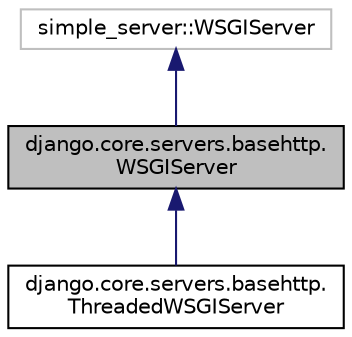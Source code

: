 digraph "django.core.servers.basehttp.WSGIServer"
{
 // LATEX_PDF_SIZE
  edge [fontname="Helvetica",fontsize="10",labelfontname="Helvetica",labelfontsize="10"];
  node [fontname="Helvetica",fontsize="10",shape=record];
  Node1 [label="django.core.servers.basehttp.\lWSGIServer",height=0.2,width=0.4,color="black", fillcolor="grey75", style="filled", fontcolor="black",tooltip=" "];
  Node2 -> Node1 [dir="back",color="midnightblue",fontsize="10",style="solid"];
  Node2 [label="simple_server::WSGIServer",height=0.2,width=0.4,color="grey75", fillcolor="white", style="filled",tooltip=" "];
  Node1 -> Node3 [dir="back",color="midnightblue",fontsize="10",style="solid"];
  Node3 [label="django.core.servers.basehttp.\lThreadedWSGIServer",height=0.2,width=0.4,color="black", fillcolor="white", style="filled",URL="$classdjango_1_1core_1_1servers_1_1basehttp_1_1_threaded_w_s_g_i_server.html",tooltip=" "];
}
